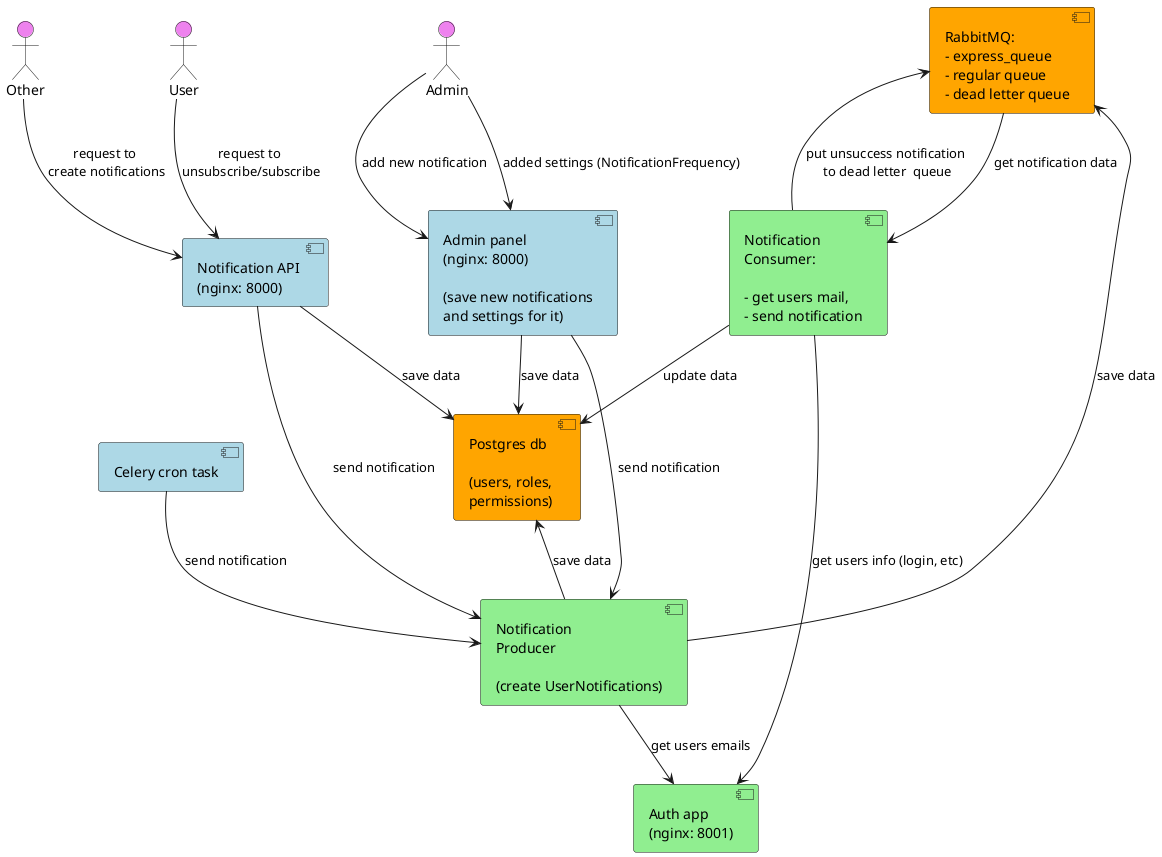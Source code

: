 @startuml

actor Admin #violet
actor User #violet
actor Other #violet

component Admin_panel as [Admin panel \n(nginx: 8000)\n\n(save new notifications\nand settings for it)] #lightblue
component Cron as [Celery cron task] #lightblue
component Notification_api as [Notification API \n(nginx: 8000)] #lightblue

component Notification_producer as [Notification \nProducer\n\n(create UserNotifications)] #lightgreen
component Auth_app as [Auth app \n(nginx: 8001)] #lightgreen
component Notification_consumer as [Notification \nConsumer:\n\n- get users mail,\n- send notification] #lightgreen


database RabbitMQ as [RabbitMQ: \n- express_queue\n- regular queue\n- dead letter queue] #orange
database NotificationPostgresDB as [Postgres db \n \n(users, roles, \npermissions)] #orange

'
Admin -down-> Admin_panel: add new notification
Admin -down-> Admin_panel: added settings (NotificationFrequency)
Admin_panel -down-> NotificationPostgresDB: save data
Notification_api -down-> Notification_producer: send notification
Cron -down-> Notification_producer: send notification
Admin_panel -down-> Notification_producer: send notification
RabbitMQ <-down- Notification_consumer: put unsuccess notification \nto dead letter  queue
Notification_producer -up-> RabbitMQ: save data
Notification_producer -up-> NotificationPostgresDB: save data
Notification_producer -down-> Auth_app: get users emails
Notification_consumer -down-> NotificationPostgresDB: update data
RabbitMQ -down-> Notification_consumer: get notification data
User -down-> Notification_api:  request to \nunsubscribe/subscribe
Other -down-> Notification_api:  request to \ncreate notifications
Notification_api -down-> NotificationPostgresDB: save data
Notification_consumer -down-> Auth_app: get users info (login, etc)
@enduml